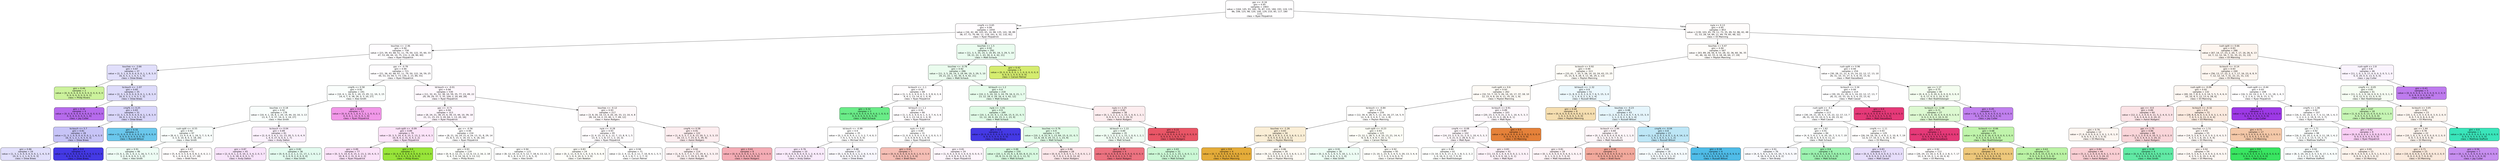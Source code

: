 digraph Tree {
node [shape=box, style="filled, rounded", color="black", fontname=helvetica] ;
edge [fontname=helvetica] ;
0 [label="ypc <= -0.16\ngini = 0.95\nsamples = 1903\nvalue = [164, 145, 93, 182, 76, 87, 133, 184, 193, 124, 131\n86, 108, 125, 98, 120, 100, 129, 210, 85, 117, 180\n113]\nclass = Ryan Fitzpatrick", fillcolor="#fffeff"] ;
1 [label="cmp% <= 0.65\ngini = 0.94\nsamples = 1050\nvalue = [34, 42, 48, 103, 65, 14, 98, 135, 141, 38, 89\n38, 57, 72, 70, 66, 11, 118, 161, 6, 32, 132, 81]\nclass = Ryan Fitzpatrick", fillcolor="#fffcfe"] ;
0 -> 1 [labeldistance=2.5, labelangle=45, headlabel="True"] ;
2 [label="touches <= -2.46\ngini = 0.94\nsamples = 758\nvalue = [23, 39, 43, 68, 51, 11, 79, 50, 122, 35, 60, 33\n47, 53, 49, 44, 10, 75, 131, 2, 28, 90, 60]\nclass = Ryan Fitzpatrick", fillcolor="#fffdff"] ;
1 -> 2 ;
3 [label="touches <= -3.66\ngini = 0.87\nsamples = 37\nvalue = [2, 3, 1, 0, 4, 0, 0, 0, 0, 1, 1, 8, 3, 0\n16, 0, 5, 2, 1, 0, 5, 1, 5]\nclass = Drew Brees", fillcolor="#e1dffb"] ;
2 -> 3 ;
4 [label="gini = 0.44\nsamples = 2\nvalue = [0, 0, 0, 0, 4, 0, 0, 0, 0, 0, 0, 0, 0, 0\n0, 0, 0, 0, 0, 0, 0, 0, 2]\nclass = Philip Rivers", fillcolor="#ccf29c"] ;
3 -> 4 ;
5 [label="to:touch <= -1.07\ngini = 0.85\nsamples = 35\nvalue = [2, 3, 1, 0, 0, 0, 0, 0, 0, 1, 1, 8, 3, 0\n16, 0, 5, 2, 1, 0, 5, 1, 3]\nclass = Drew Brees", fillcolor="#dddbfa"] ;
3 -> 5 ;
6 [label="gini = 0.32\nsamples = 4\nvalue = [0, 0, 0, 0, 0, 0, 0, 0, 0, 0, 0, 0, 0, 0\n0, 0, 4, 0, 0, 0, 0, 1, 0]\nclass = Jay Cutler", fillcolor="#b66aec"] ;
5 -> 6 ;
7 [label="cmp% <= 0.25\ngini = 0.83\nsamples = 31\nvalue = [2, 3, 1, 0, 0, 0, 0, 0, 0, 1, 1, 8, 3, 0\n16, 0, 1, 2, 1, 0, 5, 0, 3]\nclass = Drew Brees", fillcolor="#d9d6fa"] ;
5 -> 7 ;
8 [label="to:touch <= 5.7\ngini = 0.81\nsamples = 28\nvalue = [1, 3, 1, 0, 0, 0, 0, 0, 0, 1, 1, 4, 3, 0\n16, 0, 1, 2, 1, 0, 5, 0, 3]\nclass = Drew Brees", fillcolor="#c7c4f7"] ;
7 -> 8 ;
9 [label="gini = 0.86\nsamples = 24\nvalue = [1, 3, 1, 0, 0, 0, 0, 0, 0, 1, 1, 4, 3, 0\n10, 0, 1, 2, 1, 0, 5, 0, 3]\nclass = Drew Brees", fillcolor="#e1dffb"] ;
8 -> 9 ;
10 [label="gini = 0.0\nsamples = 4\nvalue = [0, 0, 0, 0, 0, 0, 0, 0, 0, 0, 0, 0, 0, 0\n6, 0, 0, 0, 0, 0, 0, 0, 0]\nclass = Drew Brees", fillcolor="#4439e5"] ;
8 -> 10 ;
11 [label="gini = 0.32\nsamples = 3\nvalue = [1, 0, 0, 0, 0, 0, 0, 0, 0, 0, 0, 4, 0, 0\n0, 0, 0, 0, 0, 0, 0, 0, 0]\nclass = Russell Wilson", fillcolor="#6ac7ec"] ;
7 -> 11 ;
12 [label="ypc <= -0.78\ngini = 0.94\nsamples = 721\nvalue = [21, 36, 42, 68, 47, 11, 79, 50, 122, 34, 59, 25\n44, 53, 33, 44, 5, 73, 130, 2, 23, 89, 55]\nclass = Ryan Fitzpatrick", fillcolor="#fffdff"] ;
2 -> 12 ;
13 [label="cmp% <= 0.58\ngini = 0.92\nsamples = 191\nvalue = [10, 4, 1, 16, 9, 1, 20, 15, 45, 11, 10, 3, 15\n14, 4, 7, 0, 38, 26, 0, 3, 20, 27]\nclass = Alex Smith", fillcolor="#fafefc"] ;
12 -> 13 ;
14 [label="touches <= 0.18\ngini = 0.92\nsamples = 178\nvalue = [10, 4, 1, 16, 8, 1, 20, 14, 44, 10, 10, 3, 13\n13, 4, 7, 0, 37, 14, 0, 3, 19, 27]\nclass = Alex Smith", fillcolor="#f9fefc"] ;
13 -> 14 ;
15 [label="rush-split <= -0.55\ngini = 0.92\nsamples = 97\nvalue = [8, 4, 1, 13, 4, 0, 8, 1, 24, 5, 7, 3, 9, 4\n3, 3, 0, 10, 8, 0, 3, 18, 20]\nclass = Alex Smith", fillcolor="#f9fefc"] ;
14 -> 15 ;
16 [label="gini = 0.91\nsamples = 46\nvalue = [3, 0, 1, 10, 1, 0, 2, 1, 16, 3, 7, 3, 7, 3\n3, 2, 0, 6, 4, 0, 3, 1, 2]\nclass = Alex Smith", fillcolor="#eefdf5"] ;
15 -> 16 ;
17 [label="gini = 0.87\nsamples = 51\nvalue = [5, 4, 0, 3, 3, 0, 6, 0, 8, 2, 0, 0, 2, 1\n0, 1, 0, 4, 4, 0, 0, 17, 18]\nclass = Brett Favre", fillcolor="#fffcfc"] ;
15 -> 17 ;
18 [label="to:touch <= 0.04\ngini = 0.89\nsamples = 81\nvalue = [2, 0, 0, 3, 4, 1, 12, 13, 20, 5, 3, 0, 4, 9\n1, 4, 0, 27, 6, 0, 0, 1, 7]\nclass = Andy Dalton", fillcolor="#fbf1fd"] ;
14 -> 18 ;
19 [label="gini = 0.87\nsamples = 45\nvalue = [2, 0, 0, 1, 2, 0, 10, 2, 3, 4, 2, 0, 3, 7\n1, 1, 0, 18, 4, 0, 0, 1, 7]\nclass = Andy Dalton", fillcolor="#f8e4fb"] ;
18 -> 19 ;
20 [label="gini = 0.82\nsamples = 36\nvalue = [0, 0, 0, 2, 2, 1, 2, 11, 17, 1, 1, 0, 1, 2\n0, 3, 0, 9, 2, 0, 0, 0, 0]\nclass = Alex Smith", fillcolor="#e3fbef"] ;
18 -> 20 ;
21 [label="gini = 0.65\nsamples = 13\nvalue = [0, 0, 0, 0, 1, 0, 0, 1, 1, 1, 0, 0, 2, 1\n0, 0, 0, 1, 12, 0, 0, 1, 0]\nclass = Ryan Fitzpatrick", fillcolor="#f197e8"] ;
13 -> 21 ;
22 [label="td:touch <= -0.01\ngini = 0.94\nsamples = 530\nvalue = [11, 32, 41, 52, 38, 10, 59, 35, 77, 23, 49, 22\n29, 39, 29, 37, 5, 35, 104, 2, 20, 69, 28]\nclass = Ryan Fitzpatrick", fillcolor="#fef8fd"] ;
12 -> 22 ;
23 [label="ypc <= -0.71\ngini = 0.94\nsamples = 313\nvalue = [8, 24, 21, 38, 25, 6, 39, 15, 44, 10, 39, 18\n21, 11, 15, 23, 3, 20, 64, 1, 13, 20, 16]\nclass = Ryan Fitzpatrick", fillcolor="#fef6fd"] ;
22 -> 23 ;
24 [label="rush-split <= -0.09\ngini = 0.89\nsamples = 79\nvalue = [0, 3, 5, 14, 4, 0, 15, 2, 13, 2, 10, 4, 0, 3\n10, 8, 0, 2, 31, 0, 4, 2, 2]\nclass = Ryan Fitzpatrick", fillcolor="#fce4f9"] ;
23 -> 24 ;
25 [label="gini = 0.89\nsamples = 77\nvalue = [0, 3, 5, 14, 0, 0, 15, 2, 13, 2, 10, 4, 0, 3\n10, 8, 0, 2, 31, 0, 4, 2, 2]\nclass = Ryan Fitzpatrick", fillcolor="#fbe3f9"] ;
24 -> 25 ;
26 [label="gini = 0.0\nsamples = 2\nvalue = [0, 0, 0, 0, 4, 0, 0, 0, 0, 0, 0, 0, 0, 0\n0, 0, 0, 0, 0, 0, 0, 0, 0]\nclass = Philip Rivers", fillcolor="#98e539"] ;
24 -> 26 ;
27 [label="ypc <= -0.56\ngini = 0.94\nsamples = 234\nvalue = [8, 21, 16, 24, 21, 6, 24, 13, 31, 8, 29, 14\n21, 8, 5, 15, 3, 18, 33, 1, 9, 18, 14]\nclass = Ryan Fitzpatrick", fillcolor="#fffeff"] ;
23 -> 27 ;
28 [label="gini = 0.93\nsamples = 119\nvalue = [0, 9, 2, 12, 21, 1, 12, 6, 13, 2, 16, 2, 18\n0, 4, 7, 0, 14, 16, 0, 3, 13, 11]\nclass = Philip Rivers", fillcolor="#fdfffb"] ;
27 -> 28 ;
29 [label="gini = 0.94\nsamples = 115\nvalue = [8, 12, 14, 12, 0, 5, 12, 7, 18, 6, 13, 12, 3\n8, 1, 8, 3, 4, 17, 1, 6, 5, 3]\nclass = Alex Smith", fillcolor="#fefffe"] ;
27 -> 29 ;
30 [label="touches <= -0.12\ngini = 0.93\nsamples = 217\nvalue = [3, 8, 20, 14, 13, 4, 20, 20, 33, 13, 10, 4, 8\n28, 14, 14, 2, 15, 40, 1, 7, 49, 12]\nclass = Aaron Rodgers", fillcolor="#fef9fa"] ;
22 -> 30 ;
31 [label="ny/a <= -0.28\ngini = 0.93\nsamples = 95\nvalue = [2, 4, 15, 11, 6, 2, 12, 7, 13, 8, 9, 1, 5\n13, 4, 1, 1, 8, 17, 1, 2, 10, 3]\nclass = Ryan Fitzpatrick", fillcolor="#fffcfe"] ;
30 -> 31 ;
32 [label="gini = 0.83\nsamples = 24\nvalue = [0, 2, 11, 0, 0, 0, 1, 0, 3, 0, 5, 0, 0, 8\n0, 1, 0, 0, 10, 0, 1, 3, 0]\nclass = Cam Newton", fillcolor="#fefef9"] ;
31 -> 32 ;
33 [label="gini = 0.94\nsamples = 71\nvalue = [2, 2, 4, 11, 6, 2, 11, 7, 10, 8, 4, 1, 5, 5\n4, 0, 1, 8, 7, 1, 1, 7, 3]\nclass = Carson Palmer", fillcolor="#ffffff"] ;
31 -> 33 ;
34 [label="cmp% <= 0.58\ngini = 0.91\nsamples = 122\nvalue = [1, 4, 5, 3, 7, 2, 8, 13, 20, 5, 1, 3, 3, 15\n10, 13, 1, 7, 23, 0, 5, 39, 9]\nclass = Aaron Rodgers", fillcolor="#fdedef"] ;
30 -> 34 ;
35 [label="gini = 0.92\nsamples = 114\nvalue = [1, 4, 5, 3, 7, 2, 7, 13, 19, 4, 1, 3, 3, 15\n10, 13, 1, 7, 19, 0, 5, 30, 9]\nclass = Aaron Rodgers", fillcolor="#fdf2f3"] ;
34 -> 35 ;
36 [label="gini = 0.61\nsamples = 8\nvalue = [0, 0, 0, 0, 0, 0, 1, 0, 1, 1, 0, 0, 0, 0\n0, 0, 0, 0, 4, 0, 0, 9, 0]\nclass = Aaron Rodgers", fillcolor="#f4acb5"] ;
34 -> 36 ;
37 [label="touches <= 1.5\ngini = 0.92\nsamples = 292\nvalue = [11, 3, 5, 35, 14, 3, 19, 85, 19, 3, 29, 5, 10\n19, 21, 22, 1, 43, 30, 4, 4, 42, 21]\nclass = Matt Schaub", fillcolor="#eafcef"] ;
1 -> 37 ;
38 [label="touches <= -0.78\ngini = 0.92\nsamples = 286\nvalue = [11, 3, 5, 26, 14, 3, 18, 84, 19, 3, 29, 5, 10\n19, 21, 22, 1, 42, 30, 4, 4, 42, 21]\nclass = Matt Schaub", fillcolor="#eafcee"] ;
37 -> 38 ;
39 [label="to:touch <= -1.1\ngini = 0.92\nsamples = 68\nvalue = [1, 1, 0, 2, 4, 0, 4, 5, 3, 3, 8, 4, 3, 6\n9, 4, 1, 13, 14, 0, 1, 0, 9]\nclass = Ryan Fitzpatrick", fillcolor="#fffdfe"] ;
38 -> 39 ;
40 [label="gini = 0.32\nsamples = 2\nvalue = [0, 0, 0, 0, 0, 0, 0, 4, 0, 0, 1, 0, 0, 0\n0, 0, 0, 0, 0, 0, 0, 0, 0]\nclass = Matt Schaub", fillcolor="#6aec88"] ;
39 -> 40 ;
41 [label="td:touch <= 1.1\ngini = 0.91\nsamples = 66\nvalue = [1, 1, 0, 2, 4, 0, 4, 1, 3, 3, 7, 4, 3, 6\n9, 4, 1, 13, 14, 0, 1, 0, 9]\nclass = Ryan Fitzpatrick", fillcolor="#fffcfe"] ;
39 -> 41 ;
42 [label="td:touch <= -0.99\ngini = 0.9\nsamples = 35\nvalue = [0, 1, 0, 0, 4, 0, 1, 1, 3, 2, 7, 4, 0, 3\n7, 4, 1, 5, 5, 0, 0, 0, 0]\nclass = Michael Vick", fillcolor="#ffffff"] ;
41 -> 42 ;
43 [label="gini = 0.76\nsamples = 10\nvalue = [0, 0, 0, 0, 0, 0, 0, 0, 1, 2, 4, 0, 0, 0\n1, 0, 1, 5, 0, 0, 0, 0, 0]\nclass = Andy Dalton", fillcolor="#faebfc"] ;
42 -> 43 ;
44 [label="gini = 0.88\nsamples = 25\nvalue = [0, 1, 0, 0, 4, 0, 1, 1, 2, 0, 3, 4, 0, 3\n6, 4, 0, 0, 5, 0, 0, 0, 0]\nclass = Drew Brees", fillcolor="#f9f8fe"] ;
42 -> 44 ;
45 [label="ny/a <= 0.42\ngini = 0.85\nsamples = 31\nvalue = [1, 0, 0, 2, 0, 0, 3, 0, 0, 1, 0, 0, 3, 3\n2, 0, 0, 8, 9, 0, 1, 0, 9]\nclass = Ryan Fitzpatrick", fillcolor="#ffffff"] ;
41 -> 45 ;
46 [label="gini = 0.61\nsamples = 7\nvalue = [0, 0, 0, 0, 0, 0, 0, 0, 0, 1, 0, 0, 3, 0\n0, 0, 0, 0, 0, 0, 1, 0, 6]\nclass = Brett Favre", fillcolor="#f5beb5"] ;
45 -> 46 ;
47 [label="gini = 0.81\nsamples = 24\nvalue = [1, 0, 0, 2, 0, 0, 3, 0, 0, 0, 0, 0, 0, 3\n2, 0, 0, 8, 9, 0, 0, 0, 3]\nclass = Ryan Fitzpatrick", fillcolor="#fef6fd"] ;
45 -> 47 ;
48 [label="td:touch <= 1.2\ngini = 0.9\nsamples = 218\nvalue = [10, 2, 5, 24, 10, 3, 14, 79, 16, 0, 21, 1, 7\n13, 12, 18, 0, 29, 16, 4, 3, 42, 12]\nclass = Matt Schaub", fillcolor="#e6fceb"] ;
38 -> 48 ;
49 [label="ny/a <= -1.01\ngini = 0.9\nsamples = 180\nvalue = [10, 1, 4, 22, 9, 1, 13, 64, 15, 0, 21, 0, 5\n12, 12, 18, 0, 24, 15, 2, 1, 23, 9]\nclass = Matt Schaub", fillcolor="#e0fbe6"] ;
48 -> 49 ;
50 [label="gini = 0.0\nsamples = 2\nvalue = [0, 0, 0, 0, 0, 0, 0, 0, 0, 0, 0, 0, 0, 0\n4, 0, 0, 0, 0, 0, 0, 0, 0]\nclass = Drew Brees", fillcolor="#4439e5"] ;
49 -> 50 ;
51 [label="touches <= 0.76\ngini = 0.9\nsamples = 178\nvalue = [10, 1, 4, 22, 9, 1, 13, 64, 15, 0, 21, 0, 5\n12, 8, 18, 0, 24, 15, 2, 1, 23, 9]\nclass = Matt Schaub", fillcolor="#e0fbe6"] ;
49 -> 51 ;
52 [label="gini = 0.88\nsamples = 150\nvalue = [10, 1, 4, 15, 9, 1, 8, 63, 8, 0, 21, 0, 4\n10, 8, 11, 0, 22, 14, 2, 1, 11, 5]\nclass = Matt Schaub", fillcolor="#d8fae0"] ;
51 -> 52 ;
53 [label="gini = 0.86\nsamples = 28\nvalue = [0, 0, 0, 7, 0, 0, 5, 1, 7, 0, 0, 0, 1, 2\n0, 7, 0, 2, 1, 0, 0, 12, 4]\nclass = Aaron Rodgers", fillcolor="#fce7ea"] ;
51 -> 53 ;
54 [label="ny/a <= 2.25\ngini = 0.82\nsamples = 38\nvalue = [0, 1, 1, 2, 1, 2, 1, 15, 1, 0, 0, 1, 2, 1\n0, 0, 0, 5, 1, 2, 2, 19, 3]\nclass = Aaron Rodgers", fillcolor="#fdedef"] ;
48 -> 54 ;
55 [label="td:touch <= 1.22\ngini = 0.84\nsamples = 35\nvalue = [0, 1, 1, 2, 1, 2, 1, 15, 1, 0, 0, 1, 2, 1\n0, 0, 0, 5, 0, 2, 2, 12, 3]\nclass = Matt Schaub", fillcolor="#f0fdf3"] ;
54 -> 55 ;
56 [label="gini = 0.35\nsamples = 4\nvalue = [0, 0, 0, 0, 0, 0, 0, 0, 0, 0, 0, 0, 0, 0\n0, 0, 0, 0, 0, 2, 0, 7, 0]\nclass = Aaron Rodgers", fillcolor="#ec7280"] ;
55 -> 56 ;
57 [label="gini = 0.83\nsamples = 31\nvalue = [0, 1, 1, 2, 1, 2, 1, 15, 1, 0, 0, 1, 2, 1\n0, 0, 0, 5, 0, 0, 2, 5, 3]\nclass = Matt Schaub", fillcolor="#cbf8d5"] ;
55 -> 57 ;
58 [label="gini = 0.22\nsamples = 3\nvalue = [0, 0, 0, 0, 0, 0, 0, 0, 0, 0, 0, 0, 0, 0\n0, 0, 0, 0, 1, 0, 0, 7, 0]\nclass = Aaron Rodgers", fillcolor="#e95566"] ;
54 -> 58 ;
59 [label="gini = 0.42\nsamples = 6\nvalue = [0, 0, 0, 9, 0, 0, 1, 1, 0, 0, 0, 0, 0, 0\n0, 0, 0, 1, 0, 0, 0, 0, 0]\nclass = Carson Palmer", fillcolor="#d5ec6f"] ;
37 -> 59 ;
60 [label="ny/a <= 0.13\ngini = 0.95\nsamples = 853\nvalue = [130, 103, 45, 79, 11, 73, 35, 49, 52, 86, 42, 48\n51, 53, 28, 54, 89, 11, 49, 79, 85, 48, 32]\nclass = Eli Manning", fillcolor="#fefcfb"] ;
0 -> 60 [labeldistance=2.5, labelangle=-45, headlabel="False"] ;
61 [label="touches <= 0.47\ngini = 0.94\nsamples = 567\nvalue = [63, 89, 28, 56, 9, 53, 28, 32, 36, 60, 36, 35\n41, 46, 16, 42, 55, 4, 18, 44, 64, 17, 19]\nclass = Peyton Manning", fillcolor="#fefcf9"] ;
60 -> 61 ;
62 [label="to:touch <= 0.92\ngini = 0.94\nsamples = 313\nvalue = [33, 61, 7, 35, 5, 28, 14, 10, 24, 43, 23, 25\n15, 15, 6, 9, 28, 4, 13, 36, 29, 2, 13]\nclass = Peyton Manning", fillcolor="#fefcf7"] ;
61 -> 62 ;
63 [label="rush-split <= 0.6\ngini = 0.93\nsamples = 262\nvalue = [32, 53, 7, 33, 5, 26, 14, 10, 17, 37, 18, 10\n12, 15, 4, 8, 24, 4, 11, 35, 20, 1, 9]\nclass = Peyton Manning", fillcolor="#fefbf6"] ;
62 -> 63 ;
64 [label="to:touch <= -0.84\ngini = 0.93\nsamples = 159\nvalue = [12, 30, 4, 28, 5, 5, 12, 10, 16, 27, 14, 5, 9\n12, 3, 8, 3, 4, 9, 7, 12, 1, 8]\nclass = Peyton Manning", fillcolor="#fffefd"] ;
63 -> 64 ;
65 [label="touches <= -1.26\ngini = 0.83\nsamples = 34\nvalue = [9, 18, 3, 0, 0, 2, 3, 0, 3, 6, 0, 1, 2, 3\n0, 0, 0, 0, 0, 0, 2, 0, 1]\nclass = Peyton Manning", fillcolor="#faeed6"] ;
64 -> 65 ;
66 [label="gini = 0.0\nsamples = 4\nvalue = [0, 7, 0, 0, 0, 0, 0, 0, 0, 0, 0, 0, 0, 0\n0, 0, 0, 0, 0, 0, 0, 0, 0]\nclass = Peyton Manning", fillcolor="#e5ac39"] ;
65 -> 66 ;
67 [label="gini = 0.86\nsamples = 30\nvalue = [9, 11, 3, 0, 0, 2, 3, 0, 3, 6, 0, 1, 2, 3\n0, 0, 0, 0, 0, 0, 2, 0, 1]\nclass = Peyton Manning", fillcolor="#fefbf4"] ;
65 -> 67 ;
68 [label="rush-split <= -0.23\ngini = 0.93\nsamples = 125\nvalue = [3, 12, 1, 28, 5, 3, 9, 10, 13, 21, 14, 4, 7\n9, 3, 8, 3, 4, 9, 7, 10, 1, 7]\nclass = Carson Palmer", fillcolor="#fdfef7"] ;
64 -> 68 ;
69 [label="gini = 0.91\nsamples = 30\nvalue = [0, 2, 0, 5, 1, 0, 5, 5, 10, 1, 1, 1, 3, 3\n0, 1, 0, 4, 6, 3, 1, 1, 0]\nclass = Alex Smith", fillcolor="#eefdf5"] ;
68 -> 69 ;
70 [label="gini = 0.92\nsamples = 95\nvalue = [3, 10, 1, 23, 4, 3, 4, 5, 3, 20, 13, 3, 4, 6\n3, 7, 3, 0, 3, 4, 9, 0, 7]\nclass = Carson Palmer", fillcolor="#fefefa"] ;
68 -> 70 ;
71 [label="to:touch <= 0.91\ngini = 0.89\nsamples = 103\nvalue = [20, 23, 3, 5, 0, 21, 2, 0, 1, 10, 4, 5, 3, 3\n1, 0, 21, 0, 2, 28, 8, 0, 1]\nclass = Matt Ryan", fillcolor="#fef8fc"] ;
63 -> 71 ;
72 [label="cmp% <= -0.08\ngini = 0.89\nsamples = 102\nvalue = [14, 23, 3, 5, 0, 21, 2, 0, 1, 10, 4, 5, 3, 3\n1, 0, 21, 0, 2, 28, 8, 0, 1]\nclass = Matt Ryan", fillcolor="#fef8fc"] ;
71 -> 72 ;
73 [label="gini = 0.89\nsamples = 61\nvalue = [3, 10, 3, 4, 0, 17, 2, 0, 1, 8, 3, 2, 3, 2\n1, 0, 16, 0, 2, 12, 7, 0, 0]\nclass = Ben Roethlisberger", fillcolor="#fdfffd"] ;
72 -> 73 ;
74 [label="gini = 0.83\nsamples = 41\nvalue = [11, 13, 0, 1, 0, 4, 0, 0, 0, 2, 1, 3, 0, 1\n0, 0, 5, 0, 0, 16, 1, 0, 1]\nclass = Matt Ryan", fillcolor="#fdf2f9"] ;
72 -> 74 ;
75 [label="gini = 0.0\nsamples = 1\nvalue = [6, 0, 0, 0, 0, 0, 0, 0, 0, 0, 0, 0, 0, 0\n0, 0, 0, 0, 0, 0, 0, 0, 0]\nclass = Eli Manning", fillcolor="#e58139"] ;
71 -> 75 ;
76 [label="td:touch <= -1.32\ngini = 0.9\nsamples = 51\nvalue = [1, 8, 0, 2, 0, 2, 0, 0, 7, 6, 5, 15, 3, 0\n2, 1, 4, 0, 2, 1, 9, 1, 4]\nclass = Russell Wilson", fillcolor="#ecf8fd"] ;
62 -> 76 ;
77 [label="gini = 0.68\nsamples = 8\nvalue = [0, 6, 0, 0, 0, 0, 0, 0, 0, 2, 0, 0, 0, 0\n1, 0, 2, 0, 0, 0, 1, 0, 0]\nclass = Peyton Manning", fillcolor="#f5deb0"] ;
76 -> 77 ;
78 [label="touches <= -0.23\ngini = 0.88\nsamples = 43\nvalue = [1, 2, 0, 2, 0, 2, 0, 0, 7, 4, 5, 15, 3, 0\n1, 1, 2, 0, 2, 1, 8, 1, 4]\nclass = Russell Wilson", fillcolor="#e5f5fc"] ;
76 -> 78 ;
79 [label="to:touch <= 1.94\ngini = 0.84\nsamples = 20\nvalue = [0, 1, 0, 0, 0, 0, 0, 0, 6, 4, 1, 1, 1, 0\n0, 1, 1, 0, 2, 0, 7, 0, 2]\nclass = Matt Hasselbeck", fillcolor="#fef6f9"] ;
78 -> 79 ;
80 [label="gini = 0.81\nsamples = 18\nvalue = [0, 1, 0, 0, 0, 0, 0, 0, 6, 4, 1, 0, 1, 0\n0, 1, 1, 0, 2, 0, 7, 0, 0]\nclass = Matt Hasselbeck", fillcolor="#fef4f7"] ;
79 -> 80 ;
81 [label="gini = 0.44\nsamples = 2\nvalue = [0, 0, 0, 0, 0, 0, 0, 0, 0, 0, 0, 1, 0, 0\n0, 0, 0, 0, 0, 0, 0, 0, 2]\nclass = Brett Favre", fillcolor="#f2a99c"] ;
79 -> 81 ;
82 [label="cmp% <= -0.04\ngini = 0.8\nsamples = 23\nvalue = [1, 1, 0, 2, 0, 2, 0, 0, 1, 0, 4, 14, 2, 0\n1, 0, 1, 0, 0, 1, 1, 1, 2]\nclass = Russell Wilson", fillcolor="#bde6f6"] ;
78 -> 82 ;
83 [label="gini = 0.89\nsamples = 19\nvalue = [1, 1, 0, 1, 0, 2, 0, 0, 1, 0, 4, 5, 2, 0\n1, 0, 1, 0, 0, 1, 1, 1, 2]\nclass = Russell Wilson", fillcolor="#f5fbfe"] ;
82 -> 83 ;
84 [label="gini = 0.18\nsamples = 4\nvalue = [0, 0, 0, 1, 0, 0, 0, 0, 0, 0, 0, 9, 0, 0\n0, 0, 0, 0, 0, 0, 0, 0, 0]\nclass = Russell Wilson", fillcolor="#4fbce8"] ;
82 -> 84 ;
85 [label="rush-split <= 0.96\ngini = 0.94\nsamples = 254\nvalue = [30, 28, 21, 21, 4, 25, 14, 22, 12, 17, 13, 10\n26, 31, 10, 33, 27, 0, 5, 8, 35, 15, 6]\nclass = Matt Hasselbeck", fillcolor="#fffefe"] ;
61 -> 85 ;
86 [label="to:touch <= 3.34\ngini = 0.94\nsamples = 214\nvalue = [30, 24, 21, 20, 4, 5, 14, 22, 12, 17, 13, 7\n26, 31, 10, 33, 10, 0, 5, 6, 25, 15, 6]\nclass = Matt Cassel", fillcolor="#fefeff"] ;
85 -> 86 ;
87 [label="rush-split <= -0.1\ngini = 0.94\nsamples = 213\nvalue = [30, 24, 21, 20, 4, 5, 14, 22, 12, 17, 13, 7\n26, 31, 10, 33, 10, 0, 5, 6, 20, 15, 6]\nclass = Matt Cassel", fillcolor="#fefeff"] ;
86 -> 87 ;
88 [label="ypc <= 1.62\ngini = 0.91\nsamples = 84\nvalue = [4, 0, 5, 4, 2, 1, 6, 20, 10, 7, 5, 0, 7, 19\n4, 16, 0, 0, 4, 0, 4, 11, 2]\nclass = Matt Schaub", fillcolor="#fdfffe"] ;
87 -> 88 ;
89 [label="gini = 0.91\nsamples = 76\nvalue = [4, 0, 5, 4, 1, 1, 6, 13, 10, 7, 5, 0, 5, 19\n4, 16, 0, 0, 4, 0, 4, 9, 2]\nclass = Tom Brady", fillcolor="#f9fafe"] ;
88 -> 89 ;
90 [label="gini = 0.6\nsamples = 8\nvalue = [0, 0, 0, 0, 1, 0, 0, 7, 0, 0, 0, 0, 2, 0\n0, 0, 0, 0, 0, 0, 0, 2, 0]\nclass = Matt Schaub", fillcolor="#9cf2b0"] ;
88 -> 90 ;
91 [label="cmp% <= -1.11\ngini = 0.93\nsamples = 129\nvalue = [26, 24, 16, 16, 2, 4, 8, 2, 2, 10, 8, 7, 19\n12, 6, 17, 10, 0, 1, 6, 16, 4, 4]\nclass = Eli Manning", fillcolor="#fffefd"] ;
87 -> 91 ;
92 [label="gini = 0.83\nsamples = 17\nvalue = [0, 0, 3, 0, 0, 0, 0, 0, 0, 2, 5, 0, 2, 2\n4, 9, 0, 0, 0, 2, 0, 0, 0]\nclass = Matt Cassel", fillcolor="#e7defb"] ;
91 -> 92 ;
93 [label="gini = 0.92\nsamples = 112\nvalue = [26, 24, 13, 16, 2, 4, 8, 2, 2, 8, 3, 7, 17\n10, 2, 8, 10, 0, 1, 4, 16, 4, 4]\nclass = Eli Manning", fillcolor="#fffdfd"] ;
91 -> 93 ;
94 [label="gini = 0.0\nsamples = 1\nvalue = [0, 0, 0, 0, 0, 0, 0, 0, 0, 0, 0, 0, 0, 0\n0, 0, 0, 0, 0, 0, 5, 0, 0]\nclass = Matt Hasselbeck", fillcolor="#e53978"] ;
86 -> 94 ;
95 [label="ypc <= 1.17\ngini = 0.75\nsamples = 40\nvalue = [0, 4, 0, 1, 0, 20, 0, 0, 0, 0, 0, 3, 0, 0\n0, 0, 17, 0, 0, 2, 10, 0, 0]\nclass = Ben Roethlisberger", fillcolor="#f4fdf0"] ;
85 -> 95 ;
96 [label="to:touch <= -1.08\ngini = 0.71\nsamples = 27\nvalue = [0, 3, 0, 0, 0, 16, 0, 0, 0, 0, 0, 3, 0, 0\n0, 0, 2, 0, 0, 2, 10, 0, 0]\nclass = Ben Roethlisberger", fillcolor="#ddf9d1"] ;
95 -> 96 ;
97 [label="gini = 0.0\nsamples = 2\nvalue = [0, 0, 0, 0, 0, 0, 0, 0, 0, 0, 0, 0, 0, 0\n0, 0, 0, 0, 0, 0, 5, 0, 0]\nclass = Matt Hasselbeck", fillcolor="#e53978"] ;
96 -> 97 ;
98 [label="to:touch <= -0.66\ngini = 0.68\nsamples = 25\nvalue = [0, 3, 0, 0, 0, 16, 0, 0, 0, 0, 0, 3, 0, 0\n0, 0, 2, 0, 0, 2, 5, 0, 0]\nclass = Ben Roethlisberger", fillcolor="#c0f4ab"] ;
96 -> 98 ;
99 [label="gini = 0.38\nsamples = 4\nvalue = [0, 3, 0, 0, 0, 1, 0, 0, 0, 0, 0, 0, 0, 0\n0, 0, 0, 0, 0, 0, 0, 0, 0]\nclass = Peyton Manning", fillcolor="#eec87b"] ;
98 -> 99 ;
100 [label="gini = 0.63\nsamples = 21\nvalue = [0, 0, 0, 0, 0, 15, 0, 0, 0, 0, 0, 3, 0, 0\n0, 0, 2, 0, 0, 2, 5, 0, 0]\nclass = Ben Roethlisberger", fillcolor="#bbf3a5"] ;
98 -> 100 ;
101 [label="gini = 0.45\nsamples = 13\nvalue = [0, 1, 0, 1, 0, 4, 0, 0, 0, 0, 0, 0, 0, 0\n0, 0, 15, 0, 0, 0, 0, 0, 0]\nclass = Jay Cutler", fillcolor="#c07fee"] ;
95 -> 101 ;
102 [label="rush-split <= 0.66\ngini = 0.93\nsamples = 286\nvalue = [67, 14, 17, 23, 2, 20, 7, 17, 16, 26, 6, 13\n10, 7, 12, 12, 34, 7, 31, 35, 21, 31, 13]\nclass = Eli Manning", fillcolor="#fdf5ef"] ;
60 -> 102 ;
103 [label="to:touch <= -0.14\ngini = 0.93\nsamples = 240\nvalue = [56, 13, 17, 22, 2, 3, 7, 17, 16, 23, 6, 8, 9\n7, 12, 12, 14, 7, 31, 22, 21, 31, 13]\nclass = Eli Manning", fillcolor="#fdf6f0"] ;
102 -> 103 ;
104 [label="rush-split <= -0.09\ngini = 0.92\nsamples = 132\nvalue = [40, 10, 7, 8, 0, 3, 0, 14, 5, 5, 5, 4, 6, 6\n10, 10, 8, 5, 12, 13, 6, 28, 6]\nclass = Eli Manning", fillcolor="#fdf7f2"] ;
103 -> 104 ;
105 [label="ypc <= -0.0\ngini = 0.89\nsamples = 60\nvalue = [12, 2, 1, 2, 0, 0, 0, 11, 5, 2, 4, 0, 3, 0\n3, 6, 3, 4, 6, 2, 4, 24, 2]\nclass = Aaron Rodgers", fillcolor="#fbe3e6"] ;
104 -> 105 ;
106 [label="gini = 0.76\nsamples = 12\nvalue = [7, 0, 0, 0, 0, 0, 0, 1, 0, 1, 1, 0, 1, 0\n0, 6, 0, 0, 2, 0, 1, 0, 0]\nclass = Eli Manning", fillcolor="#fdf6f1"] ;
105 -> 106 ;
107 [label="ypc <= 1.75\ngini = 0.86\nsamples = 48\nvalue = [5, 2, 1, 2, 0, 0, 0, 10, 5, 1, 3, 0, 2, 0\n3, 0, 3, 4, 4, 2, 3, 24, 2]\nclass = Aaron Rodgers", fillcolor="#f9d5d9"] ;
105 -> 107 ;
108 [label="gini = 0.84\nsamples = 44\nvalue = [5, 2, 1, 2, 0, 0, 0, 9, 0, 1, 3, 0, 2, 0\n3, 0, 3, 4, 4, 2, 3, 24, 2]\nclass = Aaron Rodgers", fillcolor="#f9ced3"] ;
107 -> 108 ;
109 [label="gini = 0.28\nsamples = 4\nvalue = [0, 0, 0, 0, 0, 0, 0, 1, 5, 0, 0, 0, 0, 0\n0, 0, 0, 0, 0, 0, 0, 0, 0]\nclass = Alex Smith", fillcolor="#61eaa5"] ;
107 -> 109 ;
110 [label="to:touch <= -0.32\ngini = 0.9\nsamples = 72\nvalue = [28, 8, 6, 6, 0, 3, 0, 3, 0, 3, 1, 4, 3, 6\n7, 4, 5, 1, 6, 11, 2, 4, 4]\nclass = Eli Manning", fillcolor="#fbeadf"] ;
104 -> 110 ;
111 [label="touches <= 1.51\ngini = 0.93\nsamples = 55\nvalue = [14, 5, 3, 6, 0, 3, 0, 3, 0, 2, 0, 4, 3, 5\n4, 3, 5, 1, 6, 10, 2, 4, 4]\nclass = Eli Manning", fillcolor="#fef8f5"] ;
110 -> 111 ;
112 [label="gini = 0.92\nsamples = 54\nvalue = [14, 5, 3, 6, 0, 3, 0, 0, 0, 2, 0, 4, 3, 5\n4, 3, 5, 1, 6, 10, 2, 4, 4]\nclass = Eli Manning", fillcolor="#fef8f4"] ;
111 -> 112 ;
113 [label="gini = 0.0\nsamples = 1\nvalue = [0, 0, 0, 0, 0, 0, 0, 3, 0, 0, 0, 0, 0, 0\n0, 0, 0, 0, 0, 0, 0, 0, 0]\nclass = Matt Schaub", fillcolor="#39e561"] ;
111 -> 113 ;
114 [label="gini = 0.71\nsamples = 17\nvalue = [14, 3, 3, 0, 0, 0, 0, 0, 0, 1, 1, 0, 0, 1\n3, 1, 0, 0, 0, 1, 0, 0, 0]\nclass = Eli Manning", fillcolor="#f4c8a8"] ;
110 -> 114 ;
115 [label="rush-split <= -0.44\ngini = 0.93\nsamples = 108\nvalue = [16, 3, 10, 14, 2, 0, 7, 3, 11, 18, 1, 4, 3\n1, 2, 2, 6, 2, 19, 9, 15, 3, 7]\nclass = Ryan Fitzpatrick", fillcolor="#fffeff"] ;
103 -> 115 ;
116 [label="gini = 0.0\nsamples = 1\nvalue = [0, 0, 0, 0, 0, 0, 0, 0, 0, 0, 0, 0, 0, 0\n0, 0, 4, 0, 0, 0, 0, 0, 0]\nclass = Jay Cutler", fillcolor="#9d39e5"] ;
115 -> 116 ;
117 [label="cmp% <= 1.06\ngini = 0.92\nsamples = 107\nvalue = [16, 3, 10, 14, 2, 0, 7, 3, 11, 18, 1, 4, 3\n1, 2, 2, 2, 2, 19, 9, 15, 3, 7]\nclass = Ryan Fitzpatrick", fillcolor="#fffeff"] ;
115 -> 117 ;
118 [label="ypc <= 1.71\ngini = 0.92\nsamples = 98\nvalue = [16, 3, 10, 14, 2, 0, 6, 3, 11, 18, 1, 4, 2\n1, 2, 2, 2, 2, 13, 5, 15, 3, 7]\nclass = Matthew Stafford", fillcolor="#fcfffe"] ;
117 -> 118 ;
119 [label="gini = 0.92\nsamples = 83\nvalue = [8, 3, 10, 14, 2, 0, 5, 3, 6, 17, 1, 4, 0, 0\n2, 2, 2, 1, 7, 5, 14, 3, 6]\nclass = Matthew Stafford", fillcolor="#f9fefd"] ;
118 -> 119 ;
120 [label="gini = 0.81\nsamples = 15\nvalue = [8, 0, 0, 0, 0, 0, 1, 0, 5, 1, 0, 0, 2, 1\n0, 0, 0, 1, 6, 0, 1, 0, 1]\nclass = Eli Manning", fillcolor="#fdf3ec"] ;
118 -> 120 ;
121 [label="gini = 0.62\nsamples = 9\nvalue = [0, 0, 0, 0, 0, 0, 1, 0, 0, 0, 0, 0, 1, 0\n0, 0, 0, 0, 6, 4, 0, 0, 0]\nclass = Ryan Fitzpatrick", fillcolor="#f8cef4"] ;
117 -> 121 ;
122 [label="rush-split <= 2.8\ngini = 0.8\nsamples = 46\nvalue = [11, 1, 0, 1, 0, 17, 0, 0, 0, 3, 0, 5, 1, 0\n0, 0, 20, 0, 0, 13, 0, 0, 0]\nclass = Jay Cutler", fillcolor="#faf4fe"] ;
102 -> 122 ;
123 [label="cmp% <= -0.05\ngini = 0.81\nsamples = 41\nvalue = [11, 1, 0, 1, 0, 16, 0, 0, 0, 3, 0, 3, 1, 0\n0, 0, 12, 0, 0, 13, 0, 0, 0]\nclass = Ben Roethlisberger", fillcolor="#f6fdf3"] ;
122 -> 123 ;
124 [label="gini = 0.67\nsamples = 18\nvalue = [1, 0, 0, 0, 0, 13, 0, 0, 0, 0, 0, 1, 1, 0\n0, 0, 5, 0, 0, 5, 0, 0, 0]\nclass = Ben Roethlisberger", fillcolor="#c6f5b4"] ;
123 -> 124 ;
125 [label="to:touch <= 3.05\ngini = 0.81\nsamples = 23\nvalue = [10, 1, 0, 1, 0, 3, 0, 0, 0, 3, 0, 2, 0, 0\n0, 0, 7, 0, 0, 8, 0, 0, 0]\nclass = Eli Manning", fillcolor="#fdf6f0"] ;
123 -> 125 ;
126 [label="ypc <= 1.44\ngini = 0.78\nsamples = 22\nvalue = [10, 1, 0, 1, 0, 3, 0, 0, 0, 0, 0, 2, 0, 0\n0, 0, 7, 0, 0, 8, 0, 0, 0]\nclass = Eli Manning", fillcolor="#fdf4ee"] ;
125 -> 126 ;
127 [label="gini = 0.71\nsamples = 15\nvalue = [10, 0, 0, 0, 0, 3, 0, 0, 0, 0, 0, 2, 0, 0\n0, 0, 2, 0, 0, 7, 0, 0, 0]\nclass = Eli Manning", fillcolor="#fae9dc"] ;
126 -> 127 ;
128 [label="gini = 0.56\nsamples = 7\nvalue = [0, 1, 0, 1, 0, 0, 0, 0, 0, 0, 0, 0, 0, 0\n0, 0, 5, 0, 0, 1, 0, 0, 0]\nclass = Jay Cutler", fillcolor="#c78ef0"] ;
126 -> 128 ;
129 [label="gini = 0.0\nsamples = 1\nvalue = [0, 0, 0, 0, 0, 0, 0, 0, 0, 3, 0, 0, 0, 0\n0, 0, 0, 0, 0, 0, 0, 0, 0]\nclass = Matthew Stafford", fillcolor="#39e5ba"] ;
125 -> 129 ;
130 [label="gini = 0.43\nsamples = 5\nvalue = [0, 0, 0, 0, 0, 1, 0, 0, 0, 0, 0, 2, 0, 0\n0, 0, 8, 0, 0, 0, 0, 0, 0]\nclass = Jay Cutler", fillcolor="#be7bee"] ;
122 -> 130 ;
}